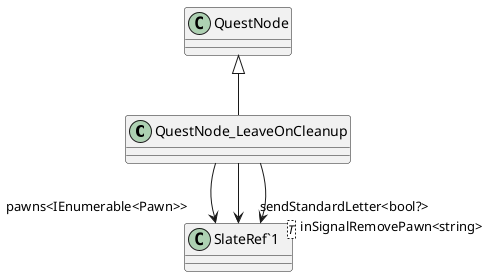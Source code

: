@startuml
class QuestNode_LeaveOnCleanup {
}
class "SlateRef`1"<T> {
}
QuestNode <|-- QuestNode_LeaveOnCleanup
QuestNode_LeaveOnCleanup --> "pawns<IEnumerable<Pawn>>" "SlateRef`1"
QuestNode_LeaveOnCleanup --> "sendStandardLetter<bool?>" "SlateRef`1"
QuestNode_LeaveOnCleanup --> "inSignalRemovePawn<string>" "SlateRef`1"
@enduml
